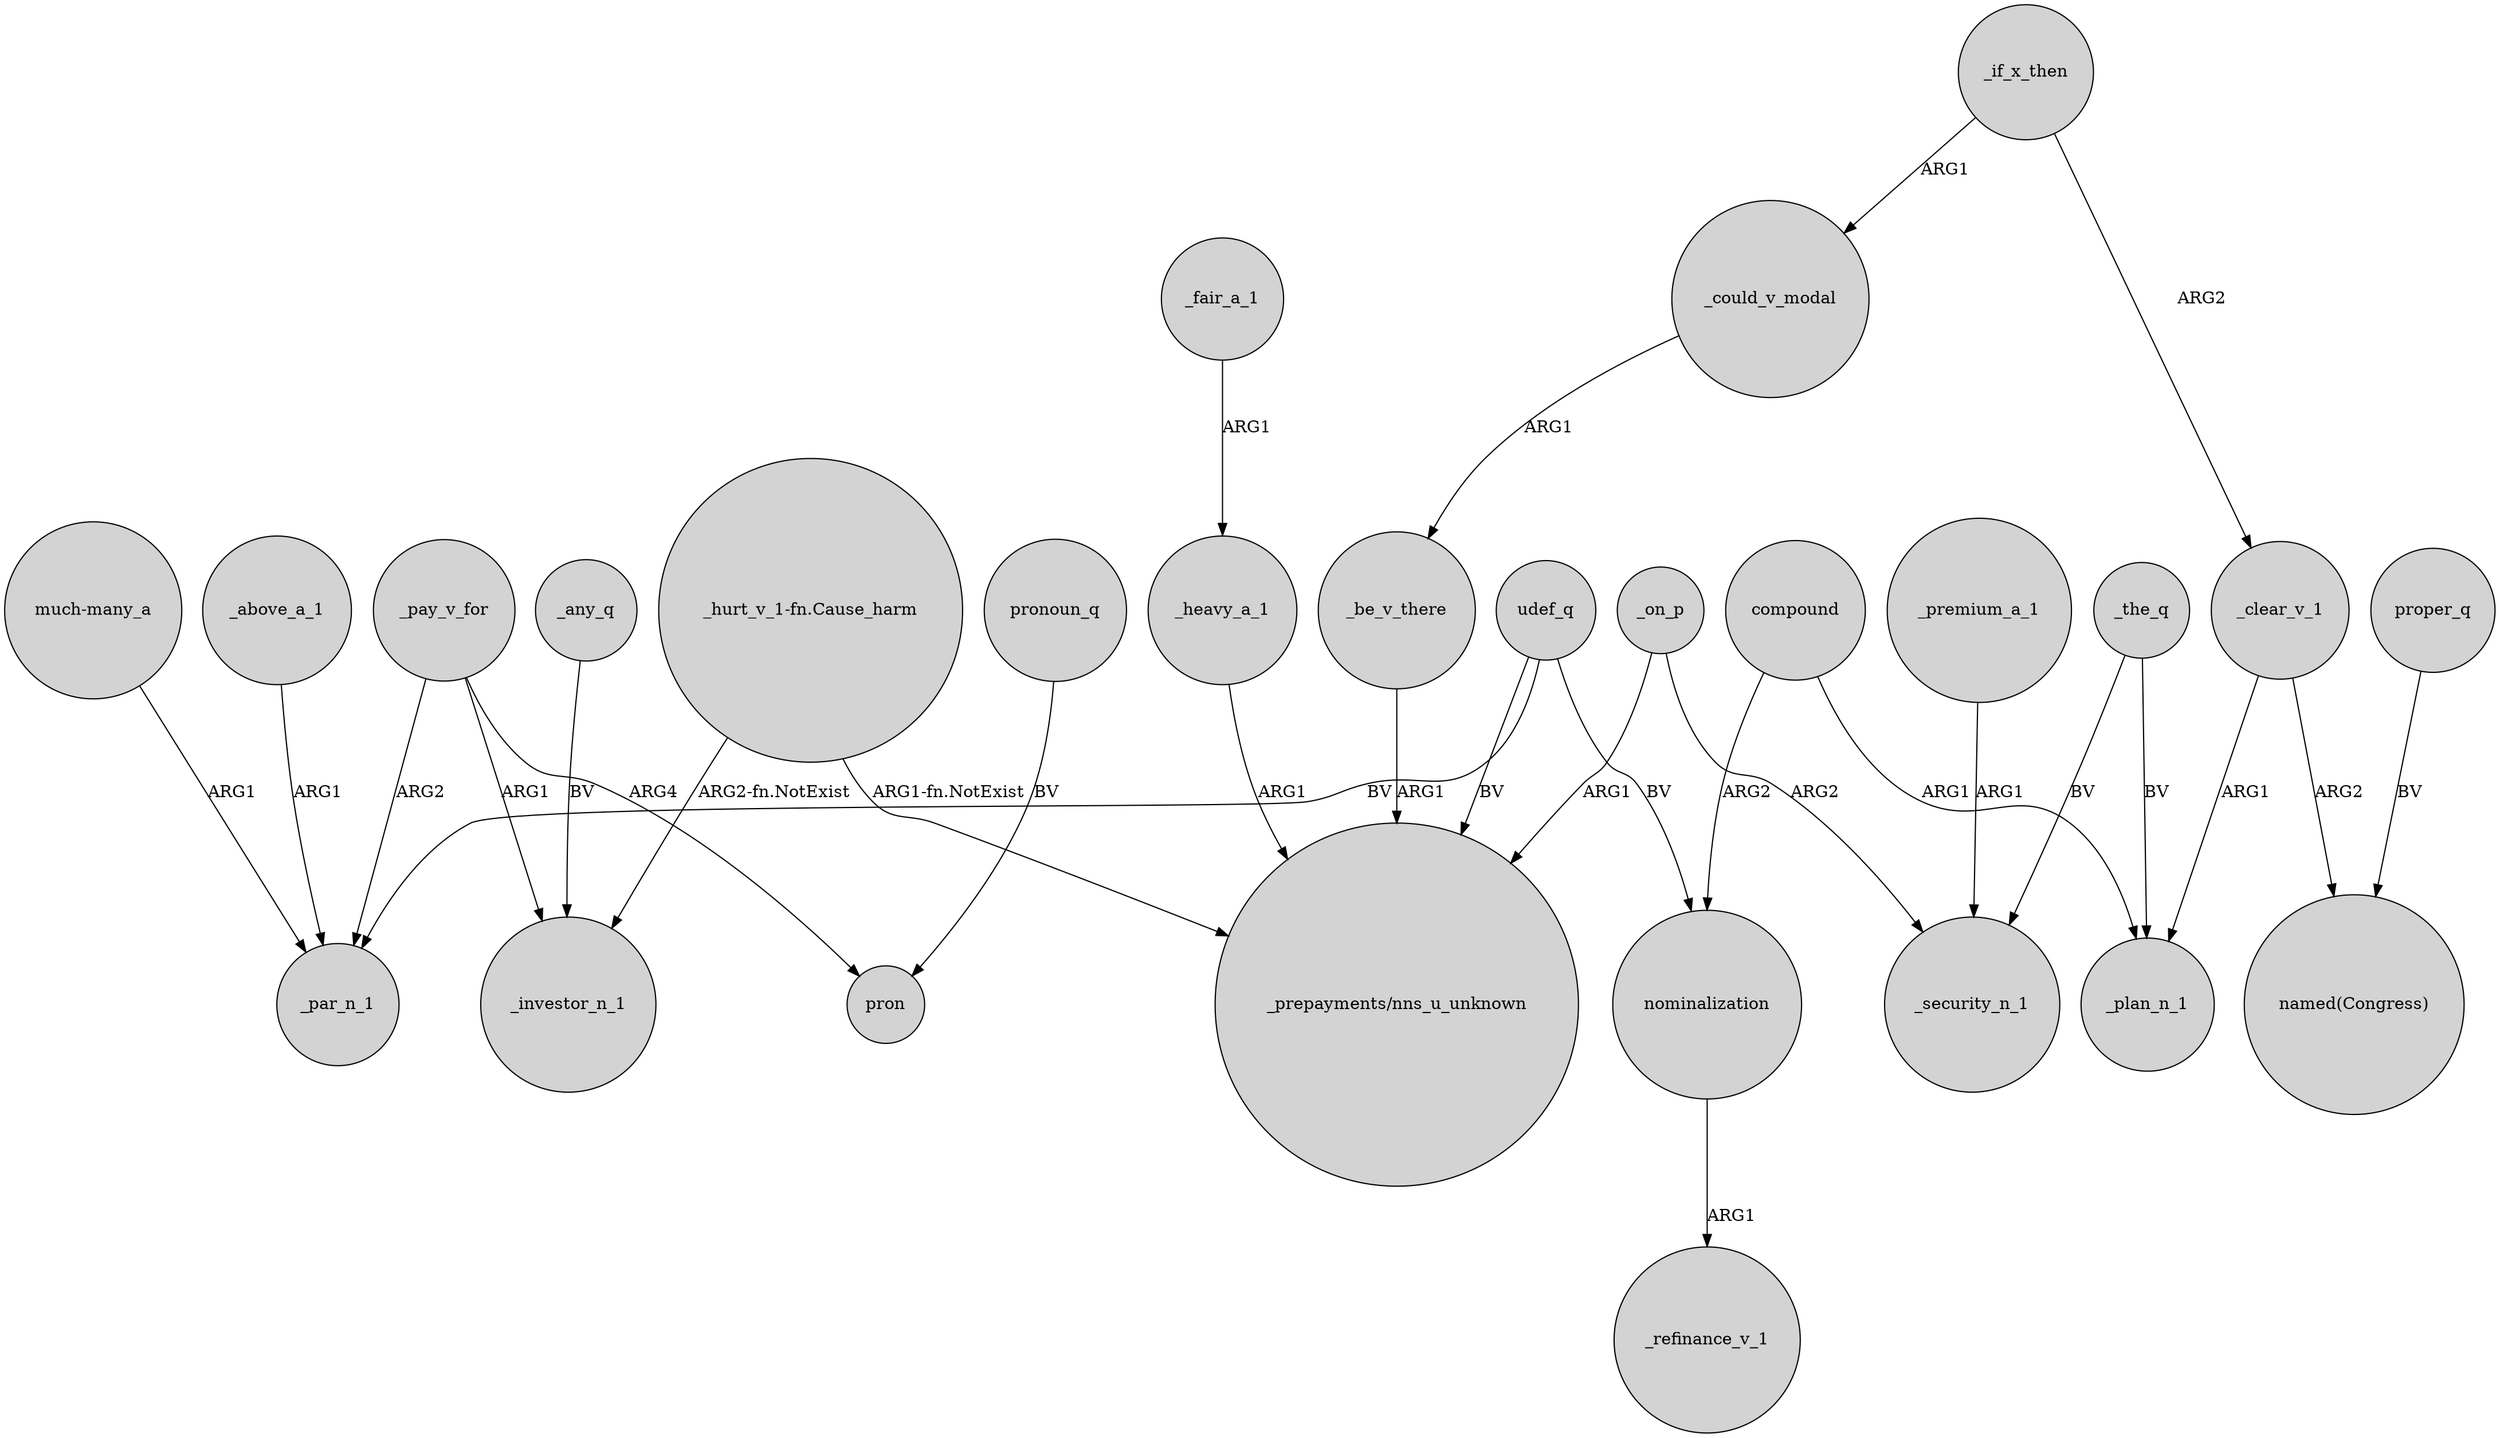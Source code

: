 digraph {
	node [shape=circle style=filled]
	udef_q -> _par_n_1 [label=BV]
	_heavy_a_1 -> "_prepayments/nns_u_unknown" [label=ARG1]
	_pay_v_for -> _investor_n_1 [label=ARG1]
	_any_q -> _investor_n_1 [label=BV]
	_clear_v_1 -> _plan_n_1 [label=ARG1]
	_the_q -> _plan_n_1 [label=BV]
	compound -> _plan_n_1 [label=ARG1]
	compound -> nominalization [label=ARG2]
	_be_v_there -> "_prepayments/nns_u_unknown" [label=ARG1]
	_pay_v_for -> pron [label=ARG4]
	_if_x_then -> _could_v_modal [label=ARG1]
	proper_q -> "named(Congress)" [label=BV]
	_clear_v_1 -> "named(Congress)" [label=ARG2]
	"_hurt_v_1-fn.Cause_harm" -> _investor_n_1 [label="ARG2-fn.NotExist"]
	_fair_a_1 -> _heavy_a_1 [label=ARG1]
	_on_p -> "_prepayments/nns_u_unknown" [label=ARG1]
	_could_v_modal -> _be_v_there [label=ARG1]
	_the_q -> _security_n_1 [label=BV]
	pronoun_q -> pron [label=BV]
	"_hurt_v_1-fn.Cause_harm" -> "_prepayments/nns_u_unknown" [label="ARG1-fn.NotExist"]
	_premium_a_1 -> _security_n_1 [label=ARG1]
	udef_q -> "_prepayments/nns_u_unknown" [label=BV]
	udef_q -> nominalization [label=BV]
	_above_a_1 -> _par_n_1 [label=ARG1]
	nominalization -> _refinance_v_1 [label=ARG1]
	_on_p -> _security_n_1 [label=ARG2]
	_pay_v_for -> _par_n_1 [label=ARG2]
	_if_x_then -> _clear_v_1 [label=ARG2]
	"much-many_a" -> _par_n_1 [label=ARG1]
}
